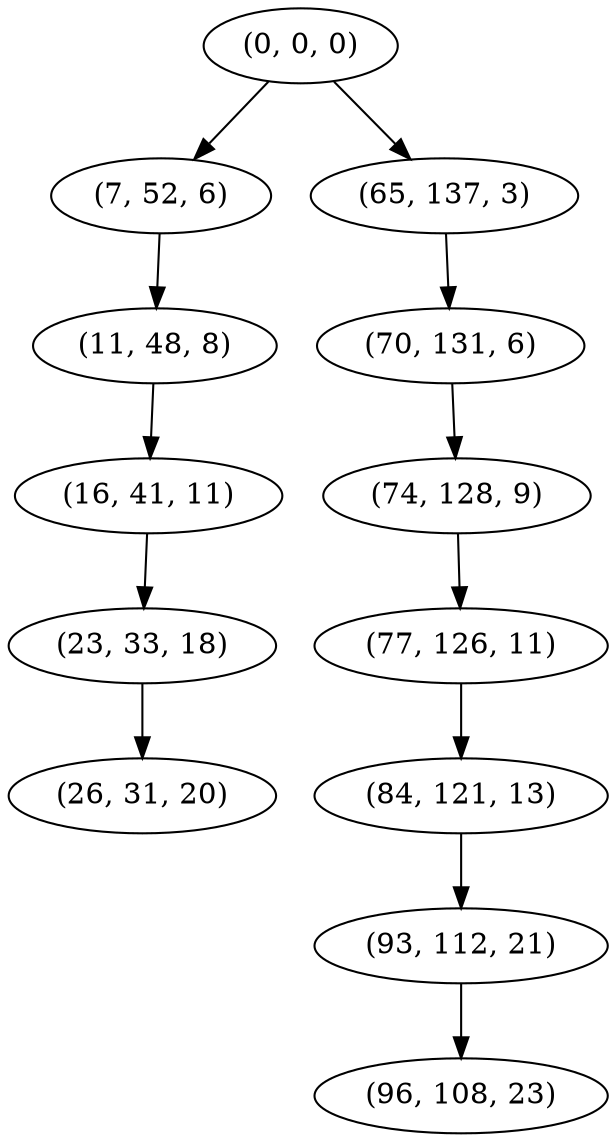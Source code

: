 digraph tree {
    "(0, 0, 0)";
    "(7, 52, 6)";
    "(11, 48, 8)";
    "(16, 41, 11)";
    "(23, 33, 18)";
    "(26, 31, 20)";
    "(65, 137, 3)";
    "(70, 131, 6)";
    "(74, 128, 9)";
    "(77, 126, 11)";
    "(84, 121, 13)";
    "(93, 112, 21)";
    "(96, 108, 23)";
    "(0, 0, 0)" -> "(7, 52, 6)";
    "(0, 0, 0)" -> "(65, 137, 3)";
    "(7, 52, 6)" -> "(11, 48, 8)";
    "(11, 48, 8)" -> "(16, 41, 11)";
    "(16, 41, 11)" -> "(23, 33, 18)";
    "(23, 33, 18)" -> "(26, 31, 20)";
    "(65, 137, 3)" -> "(70, 131, 6)";
    "(70, 131, 6)" -> "(74, 128, 9)";
    "(74, 128, 9)" -> "(77, 126, 11)";
    "(77, 126, 11)" -> "(84, 121, 13)";
    "(84, 121, 13)" -> "(93, 112, 21)";
    "(93, 112, 21)" -> "(96, 108, 23)";
}
